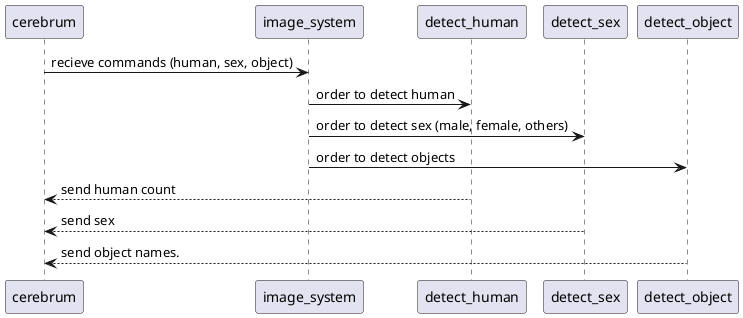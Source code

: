 @startuml
cerebrum -> image_system: recieve commands (human, sex, object)
image_system -> detect_human: order to detect human 
image_system -> detect_sex: order to detect sex (male, female, others)
image_system -> detect_object: order to detect objects

detect_human --> cerebrum: send human count
detect_sex --> cerebrum: send sex
detect_object --> cerebrum: send object names.
@enduml
